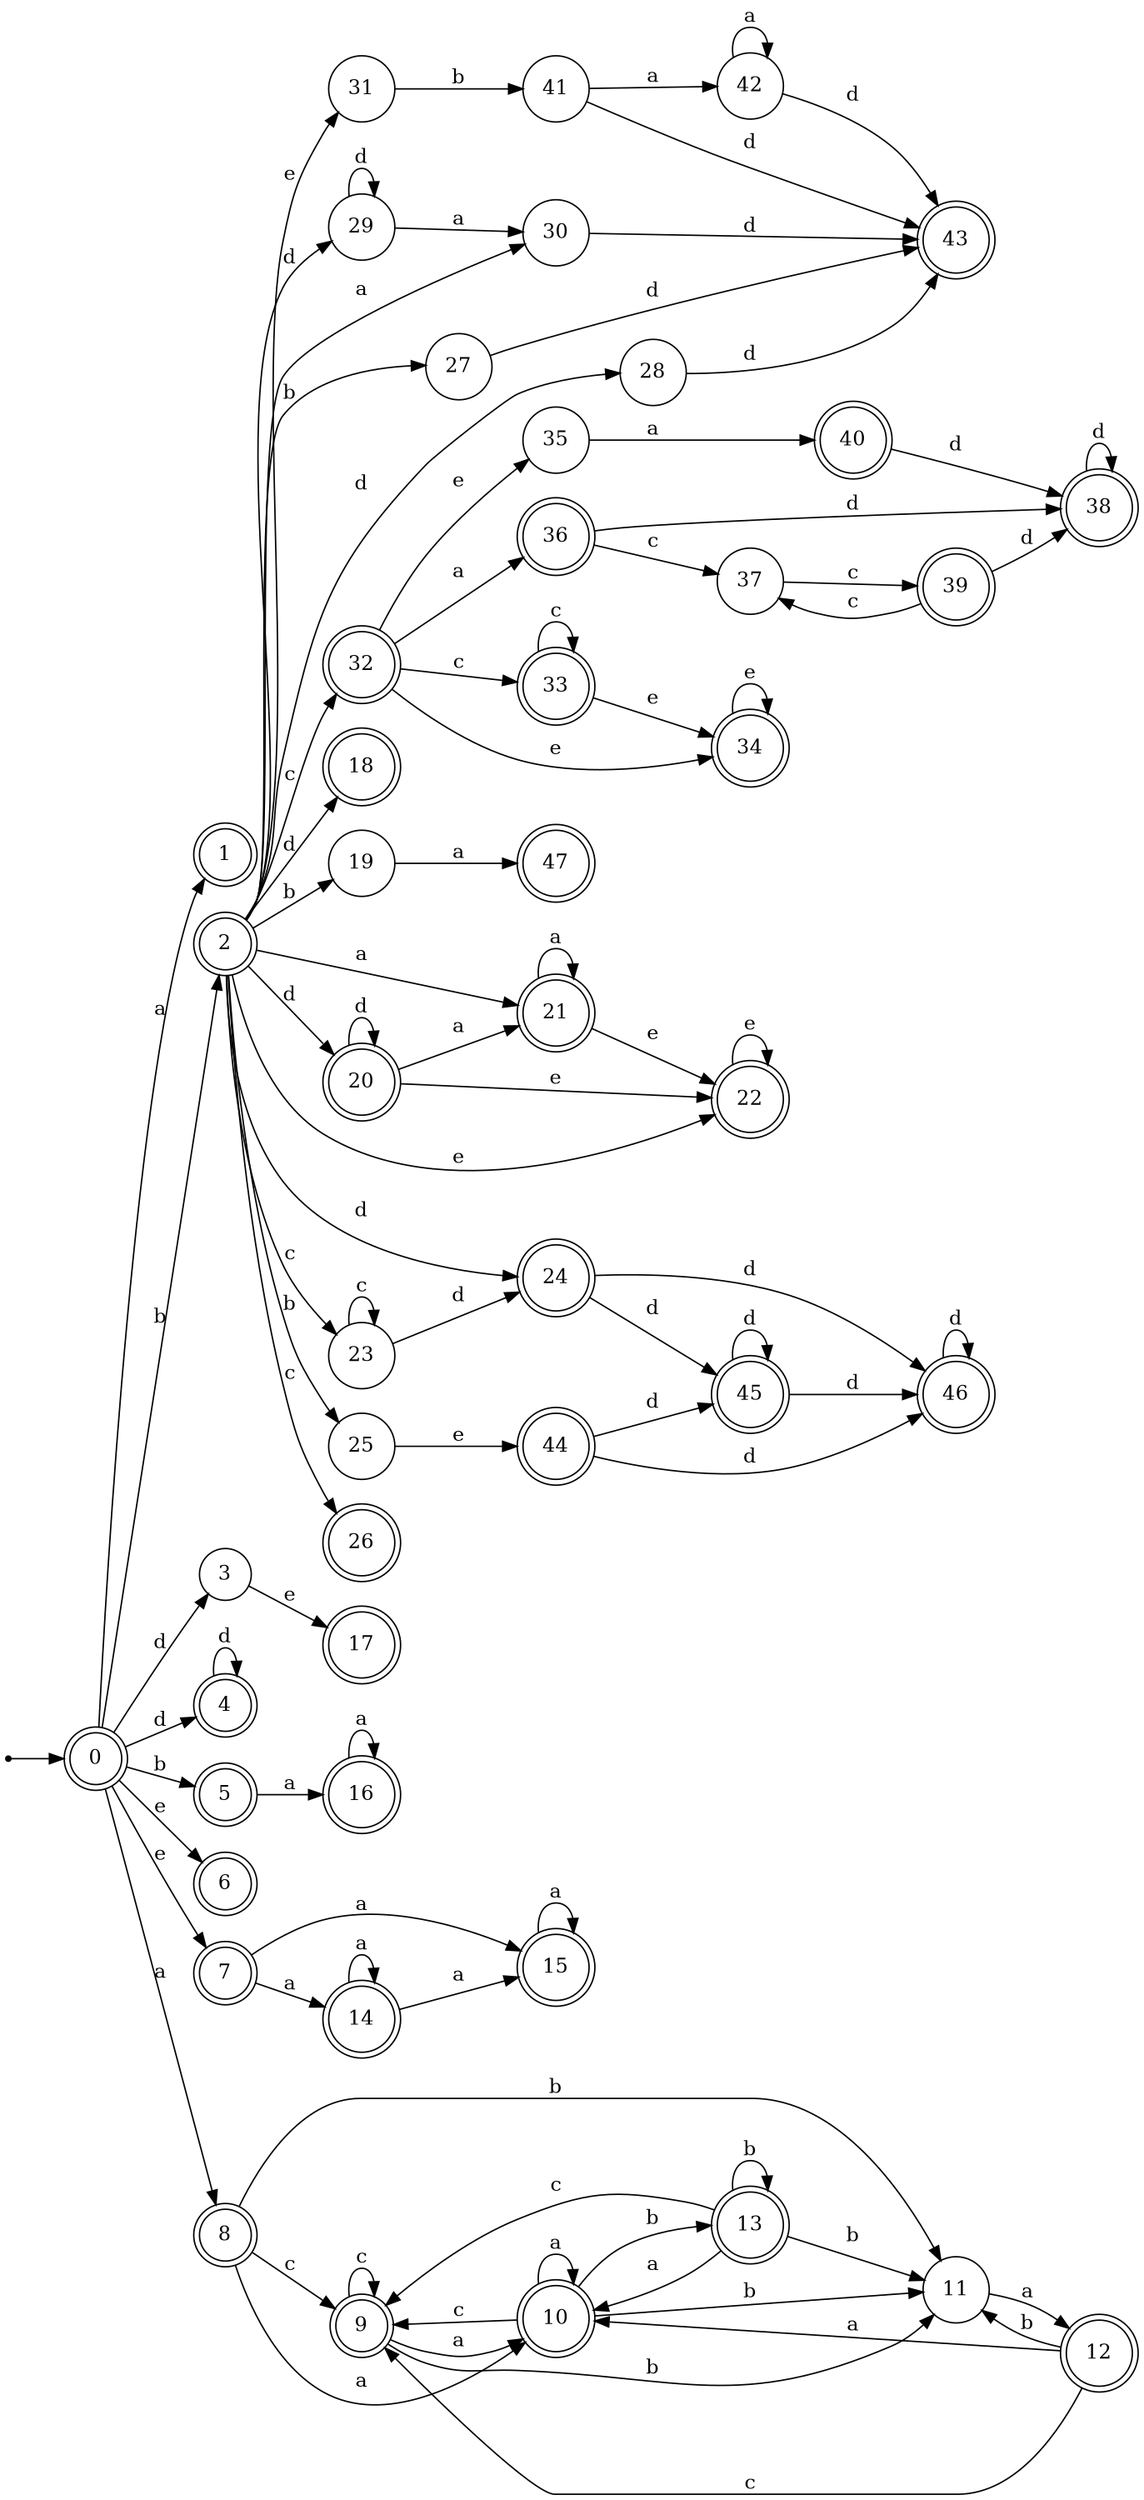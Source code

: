 digraph finite_state_machine {
rankdir=LR;
size="20,20";
node [shape = point]; "dummy0"
node [shape = doublecircle]; "0";"dummy0" -> "0";
node [shape = doublecircle]; "1";node [shape = doublecircle]; "2";node [shape = circle]; "3";
node [shape = doublecircle]; "4";node [shape = doublecircle]; "5";node [shape = doublecircle]; "6";node [shape = doublecircle]; "7";node [shape = doublecircle]; "8";node [shape = doublecircle]; "9";node [shape = doublecircle]; "10";node [shape = circle]; "11";
node [shape = doublecircle]; "12";node [shape = doublecircle]; "13";node [shape = doublecircle]; "14";node [shape = doublecircle]; "15";node [shape = doublecircle]; "16";node [shape = doublecircle]; "17";node [shape = doublecircle]; "18";node [shape = circle]; "19";
node [shape = doublecircle]; "20";node [shape = doublecircle]; "21";node [shape = doublecircle]; "22";node [shape = circle]; "23";
node [shape = doublecircle]; "24";node [shape = circle]; "25";
node [shape = doublecircle]; "26";node [shape = circle]; "27";
node [shape = circle]; "28";
node [shape = circle]; "29";
node [shape = circle]; "30";
node [shape = circle]; "31";
node [shape = doublecircle]; "32";node [shape = doublecircle]; "33";node [shape = doublecircle]; "34";node [shape = circle]; "35";
node [shape = doublecircle]; "36";node [shape = circle]; "37";
node [shape = doublecircle]; "38";node [shape = doublecircle]; "39";node [shape = doublecircle]; "40";node [shape = circle]; "41";
node [shape = circle]; "42";
node [shape = doublecircle]; "43";node [shape = doublecircle]; "44";node [shape = doublecircle]; "45";node [shape = doublecircle]; "46";node [shape = doublecircle]; "47";"0" -> "8" [label = "a"];
 "0" -> "1" [label = "a"];
 "0" -> "2" [label = "b"];
 "0" -> "5" [label = "b"];
 "0" -> "3" [label = "d"];
 "0" -> "4" [label = "d"];
 "0" -> "6" [label = "e"];
 "0" -> "7" [label = "e"];
 "8" -> "9" [label = "c"];
 "8" -> "10" [label = "a"];
 "8" -> "11" [label = "b"];
 "11" -> "12" [label = "a"];
 "12" -> "11" [label = "b"];
 "12" -> "9" [label = "c"];
 "12" -> "10" [label = "a"];
 "10" -> "10" [label = "a"];
 "10" -> "11" [label = "b"];
 "10" -> "13" [label = "b"];
 "10" -> "9" [label = "c"];
 "13" -> "11" [label = "b"];
 "13" -> "13" [label = "b"];
 "13" -> "10" [label = "a"];
 "13" -> "9" [label = "c"];
 "9" -> "9" [label = "c"];
 "9" -> "10" [label = "a"];
 "9" -> "11" [label = "b"];
 "7" -> "14" [label = "a"];
 "7" -> "15" [label = "a"];
 "15" -> "15" [label = "a"];
 "14" -> "14" [label = "a"];
 "14" -> "15" [label = "a"];
 "5" -> "16" [label = "a"];
 "16" -> "16" [label = "a"];
 "4" -> "4" [label = "d"];
 "3" -> "17" [label = "e"];
 "2" -> "18" [label = "d"];
 "2" -> "20" [label = "d"];
 "2" -> "24" [label = "d"];
 "2" -> "28" [label = "d"];
 "2" -> "29" [label = "d"];
 "2" -> "27" [label = "b"];
 "2" -> "25" [label = "b"];
 "2" -> "19" [label = "b"];
 "2" -> "21" [label = "a"];
 "2" -> "30" [label = "a"];
 "2" -> "22" [label = "e"];
 "2" -> "31" [label = "e"];
 "2" -> "32" [label = "c"];
 "2" -> "26" [label = "c"];
 "2" -> "23" [label = "c"];
 "32" -> "33" [label = "c"];
 "32" -> "34" [label = "e"];
 "32" -> "35" [label = "e"];
 "32" -> "36" [label = "a"];
 "36" -> "37" [label = "c"];
 "36" -> "38" [label = "d"];
 "38" -> "38" [label = "d"];
 "37" -> "39" [label = "c"];
 "39" -> "37" [label = "c"];
 "39" -> "38" [label = "d"];
 "35" -> "40" [label = "a"];
 "40" -> "38" [label = "d"];
 "34" -> "34" [label = "e"];
 "33" -> "33" [label = "c"];
 "33" -> "34" [label = "e"];
 "31" -> "41" [label = "b"];
 "41" -> "42" [label = "a"];
 "41" -> "43" [label = "d"];
 "42" -> "42" [label = "a"];
 "42" -> "43" [label = "d"];
 "30" -> "43" [label = "d"];
 "29" -> "29" [label = "d"];
 "29" -> "30" [label = "a"];
 "28" -> "43" [label = "d"];
 "27" -> "43" [label = "d"];
 "25" -> "44" [label = "e"];
 "44" -> "45" [label = "d"];
 "44" -> "46" [label = "d"];
 "46" -> "46" [label = "d"];
 "45" -> "45" [label = "d"];
 "45" -> "46" [label = "d"];
 "24" -> "45" [label = "d"];
 "24" -> "46" [label = "d"];
 "23" -> "23" [label = "c"];
 "23" -> "24" [label = "d"];
 "22" -> "22" [label = "e"];
 "21" -> "21" [label = "a"];
 "21" -> "22" [label = "e"];
 "20" -> "20" [label = "d"];
 "20" -> "21" [label = "a"];
 "20" -> "22" [label = "e"];
 "19" -> "47" [label = "a"];
 }
